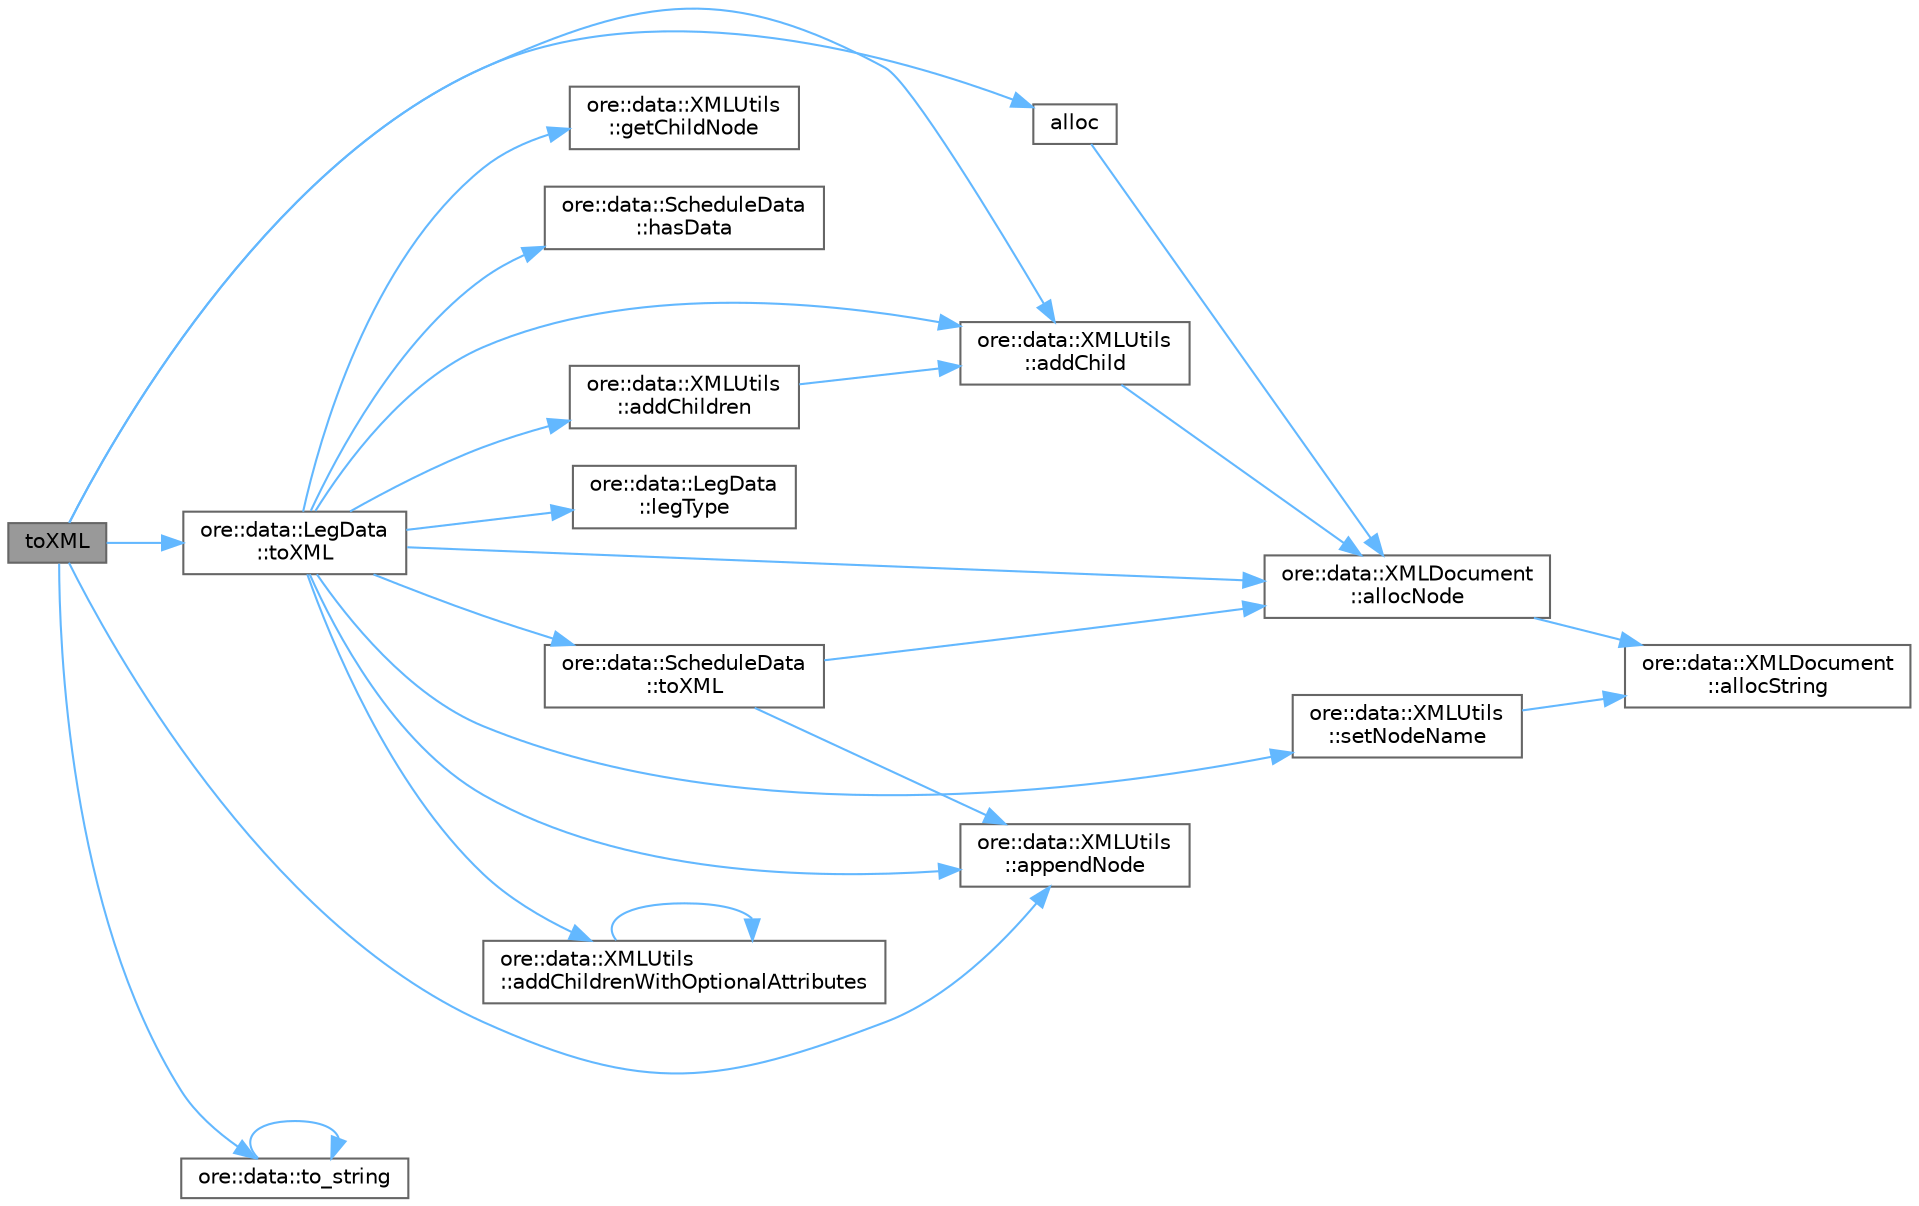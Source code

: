 digraph "toXML"
{
 // INTERACTIVE_SVG=YES
 // LATEX_PDF_SIZE
  bgcolor="transparent";
  edge [fontname=Helvetica,fontsize=10,labelfontname=Helvetica,labelfontsize=10];
  node [fontname=Helvetica,fontsize=10,shape=box,height=0.2,width=0.4];
  rankdir="LR";
  Node1 [label="toXML",height=0.2,width=0.4,color="gray40", fillcolor="grey60", style="filled", fontcolor="black",tooltip=" "];
  Node1 -> Node2 [color="steelblue1",style="solid"];
  Node2 [label="ore::data::XMLUtils\l::addChild",height=0.2,width=0.4,color="grey40", fillcolor="white", style="filled",URL="$classore_1_1data_1_1_x_m_l_utils.html#aced1fd4bd35df3642d8022301744b138",tooltip=" "];
  Node2 -> Node3 [color="steelblue1",style="solid"];
  Node3 [label="ore::data::XMLDocument\l::allocNode",height=0.2,width=0.4,color="grey40", fillcolor="white", style="filled",URL="$classore_1_1data_1_1_x_m_l_document.html#a8717c517803f0df2e693e3cadefeafd7",tooltip="util functions that wrap rapidxml"];
  Node3 -> Node4 [color="steelblue1",style="solid"];
  Node4 [label="ore::data::XMLDocument\l::allocString",height=0.2,width=0.4,color="grey40", fillcolor="white", style="filled",URL="$classore_1_1data_1_1_x_m_l_document.html#ae3474059e483990f3afea260096e5c90",tooltip=" "];
  Node1 -> Node5 [color="steelblue1",style="solid"];
  Node5 [label="alloc",height=0.2,width=0.4,color="grey40", fillcolor="white", style="filled",URL="$classore_1_1data_1_1_credit_default_swap_data.html#a141c921b7b1e4fe1d43af6c9d27d9bba",tooltip=" "];
  Node5 -> Node3 [color="steelblue1",style="solid"];
  Node1 -> Node6 [color="steelblue1",style="solid"];
  Node6 [label="ore::data::XMLUtils\l::appendNode",height=0.2,width=0.4,color="grey40", fillcolor="white", style="filled",URL="$classore_1_1data_1_1_x_m_l_utils.html#ae646b9cdf949a88f35c36c18bf90b370",tooltip=" "];
  Node1 -> Node7 [color="steelblue1",style="solid"];
  Node7 [label="ore::data::to_string",height=0.2,width=0.4,color="grey40", fillcolor="white", style="filled",URL="$namespaceore_1_1data.html#a86651dfeb5c18ee891f7a4734d8cf455",tooltip=" "];
  Node7 -> Node7 [color="steelblue1",style="solid"];
  Node1 -> Node8 [color="steelblue1",style="solid"];
  Node8 [label="ore::data::LegData\l::toXML",height=0.2,width=0.4,color="grey40", fillcolor="white", style="filled",URL="$classore_1_1data_1_1_leg_data.html#a7efefb9270d6c4933e4c96de0771f17a",tooltip=" "];
  Node8 -> Node2 [color="steelblue1",style="solid"];
  Node8 -> Node9 [color="steelblue1",style="solid"];
  Node9 [label="ore::data::XMLUtils\l::addChildren",height=0.2,width=0.4,color="grey40", fillcolor="white", style="filled",URL="$classore_1_1data_1_1_x_m_l_utils.html#a29cd524fd4d9381e10c71939131fa4d4",tooltip=" "];
  Node9 -> Node2 [color="steelblue1",style="solid"];
  Node8 -> Node10 [color="steelblue1",style="solid"];
  Node10 [label="ore::data::XMLUtils\l::addChildrenWithOptionalAttributes",height=0.2,width=0.4,color="grey40", fillcolor="white", style="filled",URL="$classore_1_1data_1_1_x_m_l_utils.html#a60e5b2e453d4610d7ce2ff455d564404",tooltip=" "];
  Node10 -> Node10 [color="steelblue1",style="solid"];
  Node8 -> Node3 [color="steelblue1",style="solid"];
  Node8 -> Node6 [color="steelblue1",style="solid"];
  Node8 -> Node11 [color="steelblue1",style="solid"];
  Node11 [label="ore::data::XMLUtils\l::getChildNode",height=0.2,width=0.4,color="grey40", fillcolor="white", style="filled",URL="$classore_1_1data_1_1_x_m_l_utils.html#a5f2b91a4af900e85c356cfe807e64501",tooltip=" "];
  Node8 -> Node12 [color="steelblue1",style="solid"];
  Node12 [label="ore::data::ScheduleData\l::hasData",height=0.2,width=0.4,color="grey40", fillcolor="white", style="filled",URL="$classore_1_1data_1_1_schedule_data.html#a314b19ebe3b2ce78e9df49fee95c21dd",tooltip="Check if has any dates/rules/derived schedules."];
  Node8 -> Node13 [color="steelblue1",style="solid"];
  Node13 [label="ore::data::LegData\l::legType",height=0.2,width=0.4,color="grey40", fillcolor="white", style="filled",URL="$classore_1_1data_1_1_leg_data.html#a81b9d9c795e1f72812f0da9b14382f4a",tooltip=" "];
  Node8 -> Node14 [color="steelblue1",style="solid"];
  Node14 [label="ore::data::XMLUtils\l::setNodeName",height=0.2,width=0.4,color="grey40", fillcolor="white", style="filled",URL="$classore_1_1data_1_1_x_m_l_utils.html#ac1ace6a9e07990c65081057f2ecdf164",tooltip=" "];
  Node14 -> Node4 [color="steelblue1",style="solid"];
  Node8 -> Node15 [color="steelblue1",style="solid"];
  Node15 [label="ore::data::ScheduleData\l::toXML",height=0.2,width=0.4,color="grey40", fillcolor="white", style="filled",URL="$classore_1_1data_1_1_schedule_data.html#a7efefb9270d6c4933e4c96de0771f17a",tooltip=" "];
  Node15 -> Node3 [color="steelblue1",style="solid"];
  Node15 -> Node6 [color="steelblue1",style="solid"];
}
